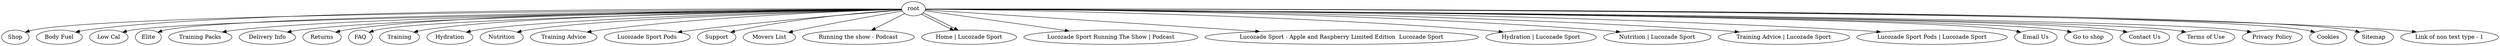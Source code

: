 digraph tree {
    "root";
    "Shop";
    "Body Fuel";
    "Low Cal";
    "Elite";
    "Training Packs";
    "Delivery Info";
    "Returns";
    "FAQ";
    "Training";
    "Hydration";
    "Nutrition";
    "Training Advice";
    "Lucozade Sport Pods";
    "Support";
    "Movers List";
    "Running the show - Podcast";
    "Home | Lucozade Sport";
    "Lucozade Sport Running The Show | Podcast";
    "Lucozade Sport - Apple and Raspberry Limited Edition  Lucozade Sport";
    "Hydration | Lucozade Sport";
    "Nutrition | Lucozade Sport";
    "Training Advice | Lucozade Sport";
    "Lucozade Sport Pods | Lucozade Sport";
    "Email Us";
    "Go to shop";
    "Contact Us";
    "Terms of Use";
    "Privacy Policy";
    "Cookies";
    "Sitemap";
    "Home | Lucozade Sport";
    "Link of non text type - 1";
    "root" -> "Shop";
    "root" -> "Body Fuel";
    "root" -> "Low Cal";
    "root" -> "Elite";
    "root" -> "Training Packs";
    "root" -> "Delivery Info";
    "root" -> "Returns";
    "root" -> "FAQ";
    "root" -> "Training";
    "root" -> "Hydration";
    "root" -> "Nutrition";
    "root" -> "Training Advice";
    "root" -> "Lucozade Sport Pods";
    "root" -> "Support";
    "root" -> "Movers List";
    "root" -> "Running the show - Podcast";
    "root" -> "Home | Lucozade Sport";
    "root" -> "Lucozade Sport Running The Show | Podcast";
    "root" -> "Lucozade Sport - Apple and Raspberry Limited Edition  Lucozade Sport";
    "root" -> "Hydration | Lucozade Sport";
    "root" -> "Nutrition | Lucozade Sport";
    "root" -> "Training Advice | Lucozade Sport";
    "root" -> "Lucozade Sport Pods | Lucozade Sport";
    "root" -> "Email Us";
    "root" -> "Go to shop";
    "root" -> "Contact Us";
    "root" -> "Terms of Use";
    "root" -> "Privacy Policy";
    "root" -> "Cookies";
    "root" -> "Sitemap";
    "root" -> "Home | Lucozade Sport";
    "root" -> "Link of non text type - 1";
}
